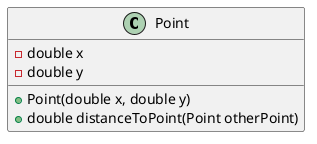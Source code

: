 @startuml
'https://plantuml.com/class-diagram

class Point {
    - double x
    - double y

    + Point(double x, double y)
    + double distanceToPoint(Point otherPoint)
}

@enduml

